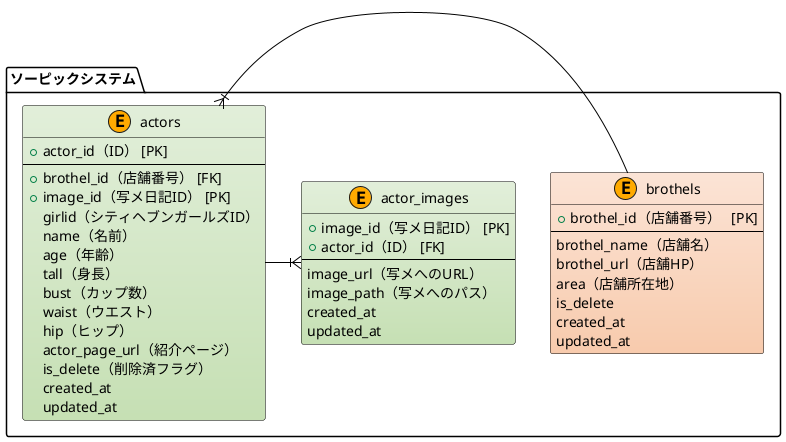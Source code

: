 @startuml

/'
  図の中で目立たせたいエンティティに着色するための
  色の名前（定数）を定義します。
'/
!define MAIN_ENTITY #E2EFDA-C6E0B4
!define MAIN_ENTITY_2 #FCE4D6-F8CBAD

/' 他の色も、用途が分りやすいように名前をつけます。 '/
!define METAL #F2F2F2-D9D9D9
!define MASTER_MARK_COLOR AAFFAA
!define TRANSACTION_MARK_COLOR FFAA00

/'
  デフォルトのスタイルを設定します。
  この場合の指定は class です。entity ではエラーになります。
'/
skinparam class {
    BackgroundColor METAL
    BorderColor Black
    ArrowColor Black
}

package "ソーピックシステム" as target_system {
    /'
      マスターテーブルを M、トランザクションを T などと安直にしていますが、
      チーム内でルールを決めればなんでも良いと思います。交差テーブルは "I" とか。
      角丸四角形が描けない代替です。
      １文字なら "主" とか "従" とか日本語でも OK だったのが受ける。
     '/
    entity "actors" as actors <<E,TRANSACTION_MARK_COLOR>> MAIN_ENTITY {
        + actor_id（ID） [PK]
        --
        + brothel_id（店舗番号） [FK]
        + image_id（写メ日記ID） [PK]
        girlid（シティヘブンガールズID）
        name（名前）
        age（年齢）
        tall（身長）
        bust（カップ数）
        waist（ウエスト）
        hip（ヒップ）
        actor_page_url（紹介ページ）
        is_delete（削除済フラグ）
        created_at
        updated_at
    }

    entity "actor_images" as actor_images <<E, TRANSACTION_MARK_COLOR>> MAIN_ENTITY {
        + image_id（写メ日記ID） [PK]
        + actor_id（ID） [FK]
        --
        image_url（写メへのURL）
        image_path（写メへのパス）
        created_at
        updated_at
    }

    entity "brothels" as brothels <<E, TRANSACTION_MARK_COLOR>> MAIN_ENTITY_2 {
        + brothel_id（店舗番号）   [PK]
        --
        brothel_name（店舗名）
        brothel_url（店舗HP）
        area（店舗所在地）
        is_delete
        created_at
        updated_at
    }
}

actors          }|-ri-     brothels
actors          -ri-|{     actor_images

@enduml

